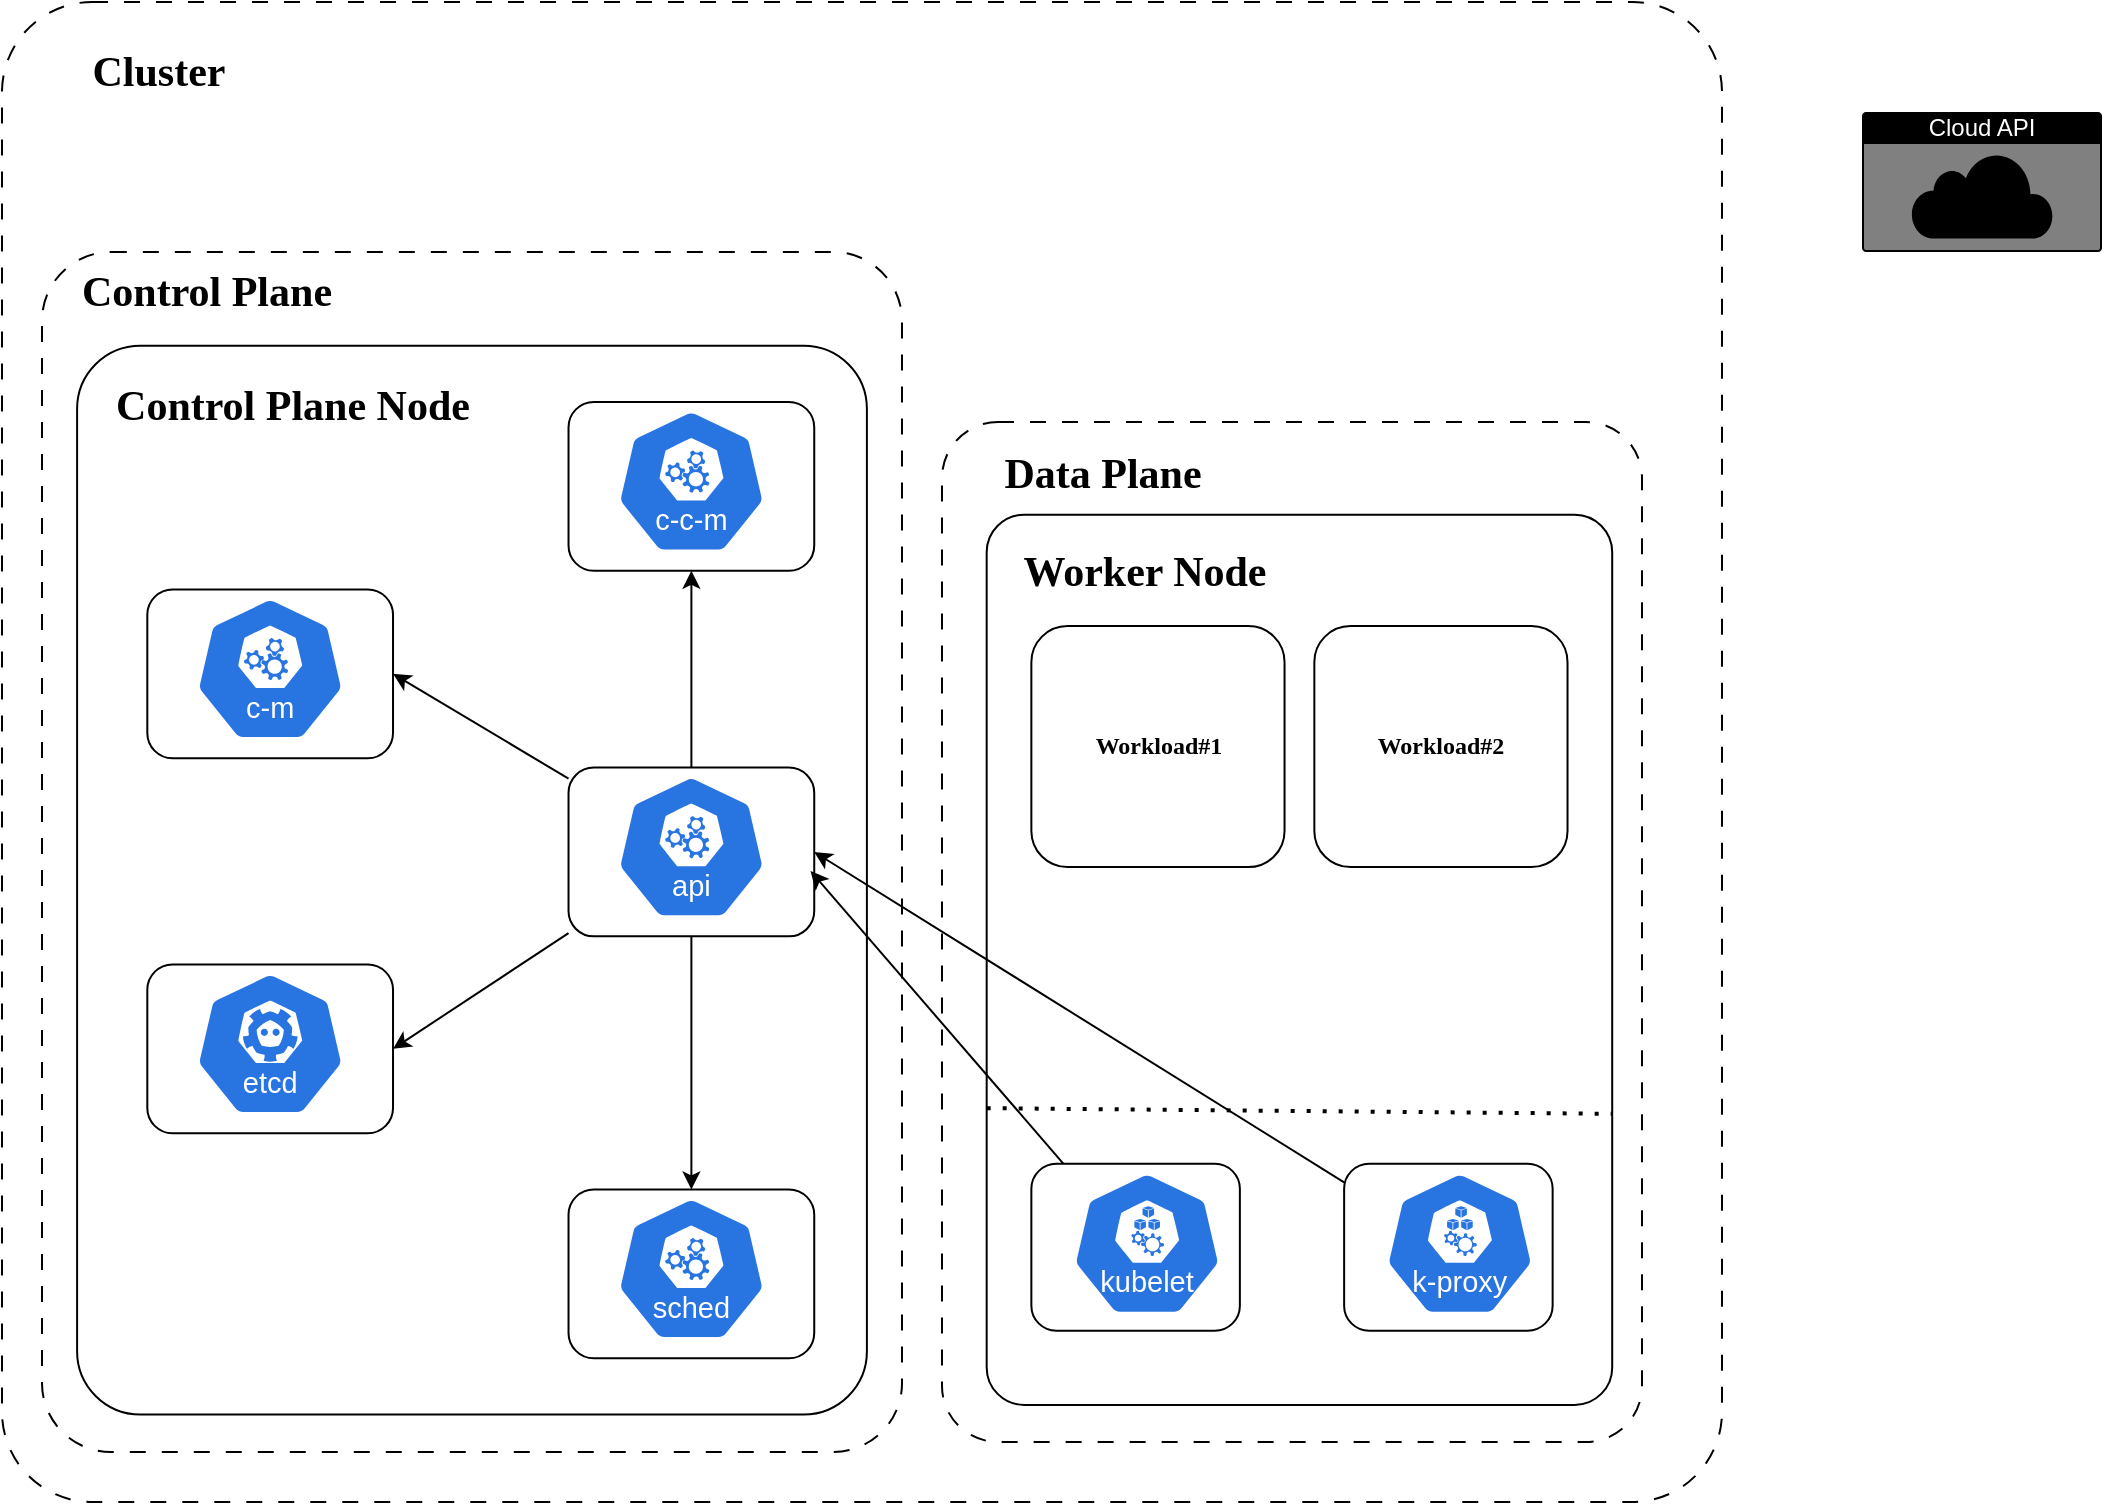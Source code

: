 <mxfile>
    <diagram id="0InjhLnmFeNZufS4UHry" name="k8s Architecture">
        <mxGraphModel dx="1274" dy="899" grid="1" gridSize="10" guides="1" tooltips="1" connect="1" arrows="1" fold="1" page="1" pageScale="1" pageWidth="1100" pageHeight="850" math="0" shadow="0">
            <root>
                <mxCell id="0"/>
                <mxCell id="1" parent="0"/>
                <mxCell id="2" value="" style="rounded=1;whiteSpace=wrap;html=1;arcSize=6;dashed=1;dashPattern=8 8;" vertex="1" parent="1">
                    <mxGeometry x="10" y="10" width="860" height="750" as="geometry"/>
                </mxCell>
                <mxCell id="4" value="" style="rounded=1;whiteSpace=wrap;html=1;arcSize=8;dashed=1;dashPattern=8 8;container=0;" vertex="1" parent="1">
                    <mxGeometry x="480" y="220" width="350" height="510" as="geometry"/>
                </mxCell>
                <mxCell id="6" value="" style="rounded=1;whiteSpace=wrap;html=1;arcSize=6;container=0;" vertex="1" parent="1">
                    <mxGeometry x="502.34" y="266.364" width="312.766" height="445.091" as="geometry"/>
                </mxCell>
                <mxCell id="7" value="" style="endArrow=none;dashed=1;html=1;dashPattern=1 3;strokeWidth=2;entryX=1;entryY=0.673;entryDx=0;entryDy=0;entryPerimeter=0;" edge="1" parent="1" target="6">
                    <mxGeometry width="50" height="50" relative="1" as="geometry">
                        <mxPoint x="502.34" y="563.091" as="sourcePoint"/>
                        <mxPoint x="539.574" y="516.727" as="targetPoint"/>
                    </mxGeometry>
                </mxCell>
                <mxCell id="13" value="" style="rounded=1;whiteSpace=wrap;html=1;container=0;" vertex="1" parent="1">
                    <mxGeometry x="524.681" y="590.909" width="104.255" height="83.455" as="geometry"/>
                </mxCell>
                <mxCell id="14" value="" style="rounded=1;whiteSpace=wrap;html=1;container=0;" vertex="1" parent="1">
                    <mxGeometry x="681.064" y="590.909" width="104.255" height="83.455" as="geometry"/>
                </mxCell>
                <mxCell id="16" value="&lt;font data-font-src=&quot;https://fonts.googleapis.com/css?family=Indie+Flower&quot; face=&quot;Indie Flower&quot;&gt;&lt;b&gt;Workload#1&lt;/b&gt;&lt;/font&gt;" style="rounded=1;whiteSpace=wrap;html=1;container=0;" vertex="1" parent="1">
                    <mxGeometry x="524.681" y="322" width="126.596" height="120.545" as="geometry"/>
                </mxCell>
                <mxCell id="17" value="&lt;font data-font-src=&quot;https://fonts.googleapis.com/css?family=Indie+Flower&quot; face=&quot;Indie Flower&quot;&gt;&lt;b&gt;Workload#2&lt;/b&gt;&lt;/font&gt;" style="rounded=1;whiteSpace=wrap;html=1;container=0;" vertex="1" parent="1">
                    <mxGeometry x="666.17" y="322" width="126.596" height="120.545" as="geometry"/>
                </mxCell>
                <mxCell id="26" value="" style="aspect=fixed;sketch=0;html=1;dashed=0;whitespace=wrap;verticalLabelPosition=bottom;verticalAlign=top;fillColor=#2875E2;strokeColor=#ffffff;points=[[0.005,0.63,0],[0.1,0.2,0],[0.9,0.2,0],[0.5,0,0],[0.995,0.63,0],[0.72,0.99,0],[0.5,1,0],[0.28,0.99,0]];shape=mxgraph.kubernetes.icon2;kubernetesLabel=1;prIcon=k_proxy;container=0;" vertex="1" parent="1">
                    <mxGeometry x="701.17" y="594.618" width="75.469" height="72.45" as="geometry"/>
                </mxCell>
                <mxCell id="27" value="" style="aspect=fixed;sketch=0;html=1;dashed=0;whitespace=wrap;verticalLabelPosition=bottom;verticalAlign=top;fillColor=#2875E2;strokeColor=#ffffff;points=[[0.005,0.63,0],[0.1,0.2,0],[0.9,0.2,0],[0.5,0,0],[0.995,0.63,0],[0.72,0.99,0],[0.5,1,0],[0.28,0.99,0]];shape=mxgraph.kubernetes.icon2;kubernetesLabel=1;prIcon=kubelet;container=0;" vertex="1" parent="1">
                    <mxGeometry x="544.787" y="594.618" width="75.469" height="72.45" as="geometry"/>
                </mxCell>
                <mxCell id="3" value="" style="rounded=1;whiteSpace=wrap;html=1;arcSize=8;dashed=1;dashPattern=8 8;container=0;" vertex="1" parent="1">
                    <mxGeometry x="30" y="135" width="430" height="600" as="geometry"/>
                </mxCell>
                <mxCell id="5" value="" style="rounded=1;whiteSpace=wrap;html=1;arcSize=8;container=0;" vertex="1" parent="1">
                    <mxGeometry x="47.551" y="181.875" width="394.898" height="534.375" as="geometry"/>
                </mxCell>
                <mxCell id="8" value="" style="rounded=1;whiteSpace=wrap;html=1;container=0;" vertex="1" parent="1">
                    <mxGeometry x="293.265" y="210" width="122.857" height="84.375" as="geometry"/>
                </mxCell>
                <mxCell id="39" style="edgeStyle=none;html=1;entryX=0.5;entryY=1;entryDx=0;entryDy=0;" edge="1" parent="1" source="9" target="8">
                    <mxGeometry relative="1" as="geometry"/>
                </mxCell>
                <mxCell id="41" style="edgeStyle=none;html=1;entryX=0.5;entryY=0;entryDx=0;entryDy=0;" edge="1" parent="1" source="9" target="10">
                    <mxGeometry relative="1" as="geometry"/>
                </mxCell>
                <mxCell id="42" style="edgeStyle=none;html=1;entryX=1;entryY=0.5;entryDx=0;entryDy=0;" edge="1" parent="1" source="9" target="12">
                    <mxGeometry relative="1" as="geometry"/>
                </mxCell>
                <mxCell id="43" style="edgeStyle=none;html=1;entryX=1;entryY=0.5;entryDx=0;entryDy=0;" edge="1" parent="1" source="9" target="11">
                    <mxGeometry relative="1" as="geometry"/>
                </mxCell>
                <mxCell id="9" value="" style="rounded=1;whiteSpace=wrap;html=1;container=0;" vertex="1" parent="1">
                    <mxGeometry x="293.265" y="392.812" width="122.857" height="84.375" as="geometry"/>
                </mxCell>
                <mxCell id="10" value="" style="rounded=1;whiteSpace=wrap;html=1;container=0;" vertex="1" parent="1">
                    <mxGeometry x="293.265" y="603.75" width="122.857" height="84.375" as="geometry"/>
                </mxCell>
                <mxCell id="11" value="" style="rounded=1;whiteSpace=wrap;html=1;container=0;" vertex="1" parent="1">
                    <mxGeometry x="82.653" y="491.25" width="122.857" height="84.375" as="geometry"/>
                </mxCell>
                <mxCell id="12" value="" style="rounded=1;whiteSpace=wrap;html=1;container=0;" vertex="1" parent="1">
                    <mxGeometry x="82.653" y="303.75" width="122.857" height="84.375" as="geometry"/>
                </mxCell>
                <mxCell id="22" value="" style="aspect=fixed;sketch=0;html=1;dashed=0;whitespace=wrap;verticalLabelPosition=bottom;verticalAlign=top;fillColor=#2875E2;strokeColor=#ffffff;points=[[0.005,0.63,0],[0.1,0.2,0],[0.9,0.2,0],[0.5,0,0],[0.995,0.63,0],[0.72,0.99,0],[0.5,1,0],[0.28,0.99,0]];shape=mxgraph.kubernetes.icon2;kubernetesLabel=1;prIcon=c_c_m;container=0;" vertex="1" parent="1">
                    <mxGeometry x="316.959" y="213.488" width="75.469" height="72.451" as="geometry"/>
                </mxCell>
                <mxCell id="23" value="" style="aspect=fixed;sketch=0;html=1;dashed=0;whitespace=wrap;verticalLabelPosition=bottom;verticalAlign=top;fillColor=#2875E2;strokeColor=#ffffff;points=[[0.005,0.63,0],[0.1,0.2,0],[0.9,0.2,0],[0.5,0,0],[0.995,0.63,0],[0.72,0.99,0],[0.5,1,0],[0.28,0.99,0]];shape=mxgraph.kubernetes.icon2;kubernetesLabel=1;prIcon=api;container=0;" vertex="1" parent="1">
                    <mxGeometry x="316.959" y="396.3" width="75.469" height="72.45" as="geometry"/>
                </mxCell>
                <mxCell id="24" value="" style="aspect=fixed;sketch=0;html=1;dashed=0;whitespace=wrap;verticalLabelPosition=bottom;verticalAlign=top;fillColor=#2875E2;strokeColor=#ffffff;points=[[0.005,0.63,0],[0.1,0.2,0],[0.9,0.2,0],[0.5,0,0],[0.995,0.63,0],[0.72,0.99,0],[0.5,1,0],[0.28,0.99,0]];shape=mxgraph.kubernetes.icon2;kubernetesLabel=1;prIcon=c_m;container=0;" vertex="1" parent="1">
                    <mxGeometry x="106.347" y="307.238" width="75.469" height="72.451" as="geometry"/>
                </mxCell>
                <mxCell id="25" value="" style="aspect=fixed;sketch=0;html=1;dashed=0;whitespace=wrap;verticalLabelPosition=bottom;verticalAlign=top;fillColor=#2875E2;strokeColor=#ffffff;points=[[0.005,0.63,0],[0.1,0.2,0],[0.9,0.2,0],[0.5,0,0],[0.995,0.63,0],[0.72,0.99,0],[0.5,1,0],[0.28,0.99,0]];shape=mxgraph.kubernetes.icon2;kubernetesLabel=1;prIcon=etcd;container=0;" vertex="1" parent="1">
                    <mxGeometry x="106.347" y="494.738" width="75.469" height="72.451" as="geometry"/>
                </mxCell>
                <mxCell id="28" value="" style="aspect=fixed;sketch=0;html=1;dashed=0;whitespace=wrap;verticalLabelPosition=bottom;verticalAlign=top;fillColor=#2875E2;strokeColor=#ffffff;points=[[0.005,0.63,0],[0.1,0.2,0],[0.9,0.2,0],[0.5,0,0],[0.995,0.63,0],[0.72,0.99,0],[0.5,1,0],[0.28,0.99,0]];shape=mxgraph.kubernetes.icon2;kubernetesLabel=1;prIcon=sched;container=0;" vertex="1" parent="1">
                    <mxGeometry x="316.959" y="607.237" width="75.469" height="72.451" as="geometry"/>
                </mxCell>
                <mxCell id="33" value="Cloud API" style="html=1;whiteSpace=wrap;strokeColor=none;fillColor=#000000;labelPosition=center;verticalLabelPosition=middle;verticalAlign=top;align=center;fontSize=12;outlineConnect=0;spacingTop=-6;fontColor=#FFFFFF;sketch=0;shape=mxgraph.sitemap.cloud;" vertex="1" parent="1">
                    <mxGeometry x="940" y="65" width="120" height="70" as="geometry"/>
                </mxCell>
                <mxCell id="34" value="&lt;font face=&quot;Indie Flower&quot; style=&quot;font-size: 21px;&quot;&gt;&lt;b&gt;Cluster&lt;/b&gt;&lt;/font&gt;" style="text;html=1;align=center;verticalAlign=middle;resizable=0;points=[];autosize=1;strokeColor=none;fillColor=none;sketch=1;curveFitting=1;jiggle=2;" vertex="1" parent="1">
                    <mxGeometry x="47.55" y="25" width="80" height="40" as="geometry"/>
                </mxCell>
                <mxCell id="35" value="&lt;font face=&quot;Indie Flower&quot; style=&quot;font-size: 21px;&quot;&gt;&lt;b&gt;Control Plane&lt;/b&gt;&lt;/font&gt;" style="text;html=1;align=center;verticalAlign=middle;resizable=0;points=[];autosize=1;strokeColor=none;fillColor=none;sketch=1;curveFitting=1;jiggle=2;" vertex="1" parent="1">
                    <mxGeometry x="41.82" y="135" width="140" height="40" as="geometry"/>
                </mxCell>
                <mxCell id="36" value="&lt;font face=&quot;Indie Flower&quot; style=&quot;font-size: 21px;&quot;&gt;&lt;b&gt;Worker Node&lt;/b&gt;&lt;/font&gt;" style="text;html=1;align=center;verticalAlign=middle;resizable=0;points=[];autosize=1;strokeColor=none;fillColor=none;sketch=1;curveFitting=1;jiggle=2;" vertex="1" parent="1">
                    <mxGeometry x="511.28" y="275" width="140" height="40" as="geometry"/>
                </mxCell>
                <mxCell id="37" value="&lt;font face=&quot;Indie Flower&quot; style=&quot;font-size: 21px;&quot;&gt;&lt;b&gt;Control Plane Node&lt;/b&gt;&lt;/font&gt;" style="text;html=1;align=center;verticalAlign=middle;resizable=0;points=[];autosize=1;strokeColor=none;fillColor=none;sketch=1;curveFitting=1;jiggle=2;" vertex="1" parent="1">
                    <mxGeometry x="60.0" y="192" width="190" height="40" as="geometry"/>
                </mxCell>
                <mxCell id="38" value="&lt;font face=&quot;Indie Flower&quot; style=&quot;font-size: 21px;&quot;&gt;&lt;b&gt;Data Plane&lt;/b&gt;&lt;/font&gt;" style="text;html=1;align=center;verticalAlign=middle;resizable=0;points=[];autosize=1;strokeColor=none;fillColor=none;sketch=1;curveFitting=1;jiggle=2;" vertex="1" parent="1">
                    <mxGeometry x="500.26" y="226" width="120" height="40" as="geometry"/>
                </mxCell>
                <mxCell id="44" style="edgeStyle=none;html=1;entryX=0.985;entryY=0.613;entryDx=0;entryDy=0;entryPerimeter=0;" edge="1" parent="1" source="13" target="9">
                    <mxGeometry relative="1" as="geometry"/>
                </mxCell>
                <mxCell id="45" style="edgeStyle=none;html=1;entryX=1;entryY=0.5;entryDx=0;entryDy=0;" edge="1" parent="1" source="14" target="9">
                    <mxGeometry relative="1" as="geometry"/>
                </mxCell>
            </root>
        </mxGraphModel>
    </diagram>
</mxfile>